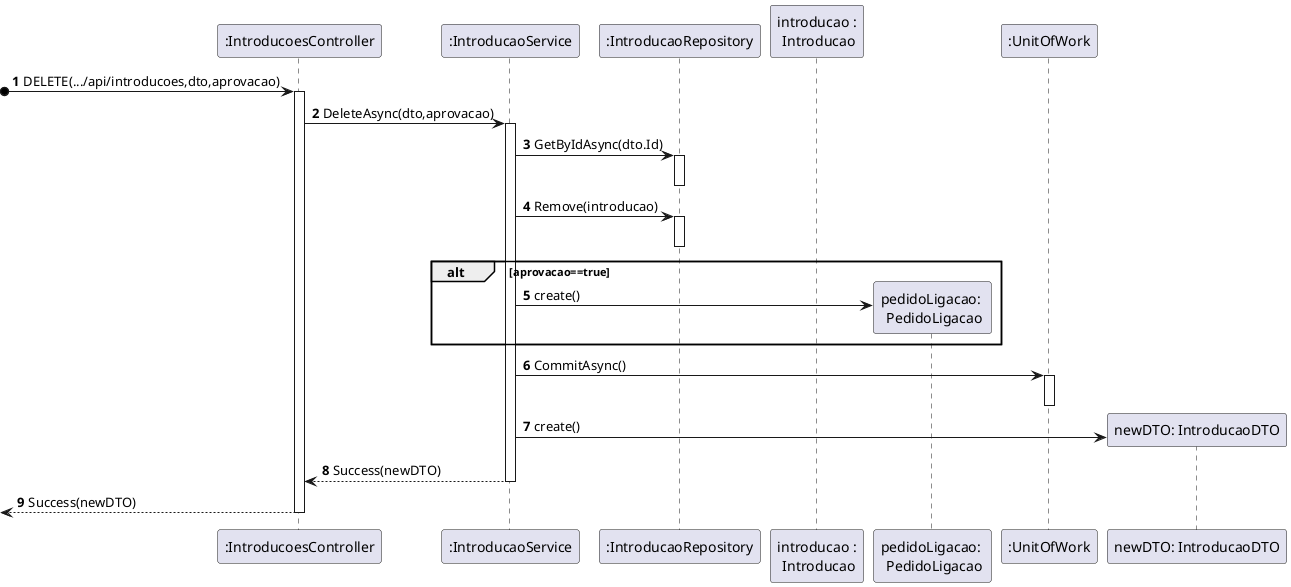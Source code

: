 ﻿@startuml
'https://plantuml.com/sequence-diagram

autonumber

participant ":IntroducoesController" as CTRL
participant ":IntroducaoService" as SERV
participant ":IntroducaoRepository" as REPO
participant "introducao :\n Introducao" as INTRO
participant "pedidoLigacao: \n PedidoLigacao" as LIG
participant ":UnitOfWork" as UNIT
participant "newDTO: IntroducaoDTO" as DTO
?o->CTRL : DELETE(.../api/introducoes,dto,aprovacao)
activate CTRL
    CTRL->SERV: DeleteAsync(dto,aprovacao)
    activate SERV
        SERV->REPO: GetByIdAsync(dto.Id)
        activate REPO
        deactivate REPO
        SERV->REPO: Remove(introducao)
        activate REPO
        deactivate REPO
        alt aprovacao==true
        SERV->LIG**: create()
        end
        SERV->UNIT : CommitAsync()
        activate UNIT
        deactivate UNIT
        SERV->DTO**: create()
           SERV--> CTRL : Success(newDTO)
    deactivate SERV
    <--CTRL: Success(newDTO)
deactivate CTRL

@enduml